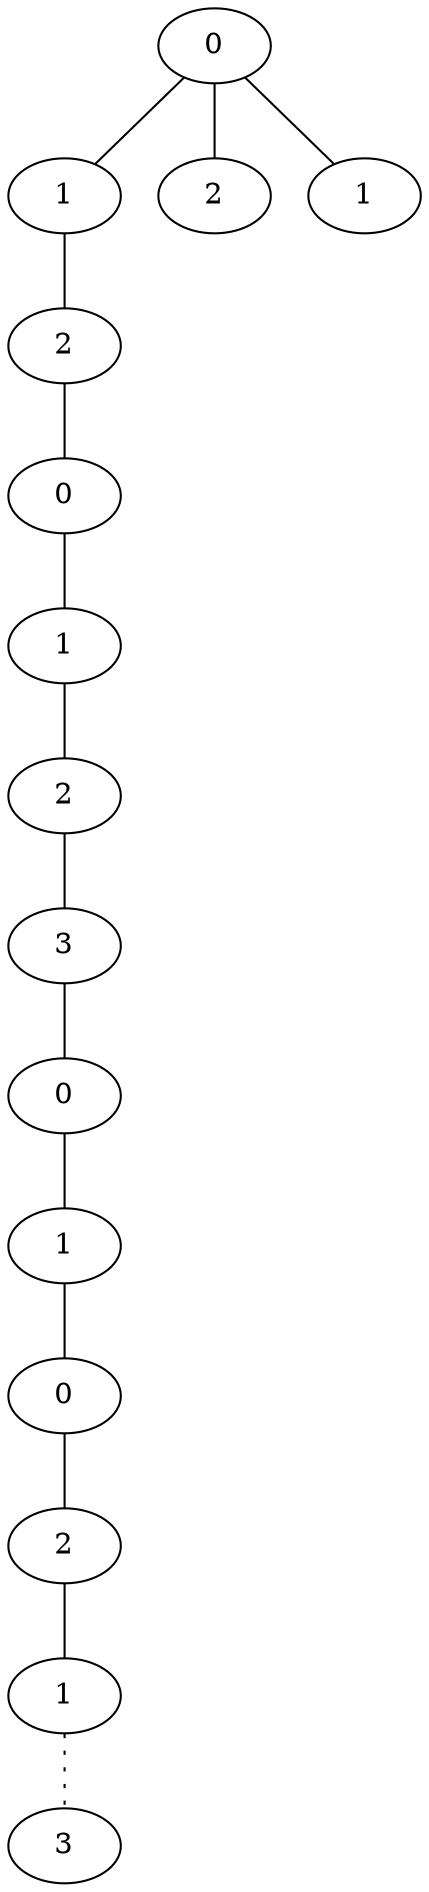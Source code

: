 graph {
a0[label=0];
a1[label=1];
a2[label=2];
a3[label=0];
a4[label=1];
a5[label=2];
a6[label=3];
a7[label=0];
a8[label=1];
a9[label=0];
a10[label=2];
a11[label=1];
a12[label=3];
a13[label=2];
a14[label=1];
a0 -- a1;
a0 -- a13;
a0 -- a14;
a1 -- a2;
a2 -- a3;
a3 -- a4;
a4 -- a5;
a5 -- a6;
a6 -- a7;
a7 -- a8;
a8 -- a9;
a9 -- a10;
a10 -- a11;
a11 -- a12 [style=dotted];
}
